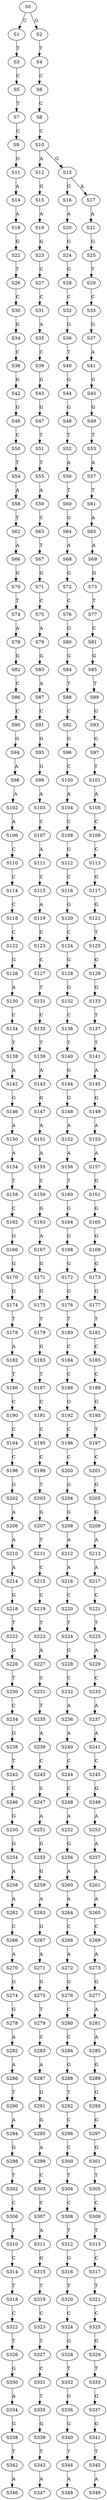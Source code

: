 strict digraph  {
	S0 -> S1 [ label = C ];
	S0 -> S2 [ label = G ];
	S1 -> S3 [ label = T ];
	S2 -> S4 [ label = T ];
	S3 -> S5 [ label = C ];
	S4 -> S6 [ label = C ];
	S5 -> S7 [ label = T ];
	S6 -> S8 [ label = C ];
	S7 -> S9 [ label = C ];
	S8 -> S10 [ label = C ];
	S9 -> S11 [ label = G ];
	S10 -> S12 [ label = A ];
	S10 -> S13 [ label = G ];
	S11 -> S14 [ label = A ];
	S12 -> S15 [ label = G ];
	S13 -> S16 [ label = G ];
	S13 -> S17 [ label = A ];
	S14 -> S18 [ label = A ];
	S15 -> S19 [ label = A ];
	S16 -> S20 [ label = A ];
	S17 -> S21 [ label = A ];
	S18 -> S22 [ label = G ];
	S19 -> S23 [ label = G ];
	S20 -> S24 [ label = G ];
	S21 -> S25 [ label = G ];
	S22 -> S26 [ label = T ];
	S23 -> S27 [ label = C ];
	S24 -> S28 [ label = G ];
	S25 -> S29 [ label = T ];
	S26 -> S30 [ label = C ];
	S27 -> S31 [ label = C ];
	S28 -> S32 [ label = C ];
	S29 -> S33 [ label = C ];
	S30 -> S34 [ label = G ];
	S31 -> S35 [ label = A ];
	S32 -> S36 [ label = G ];
	S33 -> S37 [ label = G ];
	S34 -> S38 [ label = C ];
	S35 -> S39 [ label = C ];
	S36 -> S40 [ label = T ];
	S37 -> S41 [ label = A ];
	S38 -> S42 [ label = G ];
	S39 -> S43 [ label = G ];
	S40 -> S44 [ label = G ];
	S41 -> S45 [ label = G ];
	S42 -> S46 [ label = G ];
	S43 -> S47 [ label = G ];
	S44 -> S48 [ label = G ];
	S45 -> S49 [ label = G ];
	S46 -> S50 [ label = C ];
	S47 -> S51 [ label = T ];
	S48 -> S52 [ label = T ];
	S49 -> S53 [ label = T ];
	S50 -> S54 [ label = T ];
	S51 -> S55 [ label = T ];
	S52 -> S56 [ label = A ];
	S53 -> S57 [ label = A ];
	S54 -> S58 [ label = A ];
	S55 -> S59 [ label = A ];
	S56 -> S60 [ label = T ];
	S57 -> S61 [ label = T ];
	S58 -> S62 [ label = T ];
	S59 -> S63 [ label = C ];
	S60 -> S64 [ label = G ];
	S61 -> S65 [ label = A ];
	S62 -> S66 [ label = A ];
	S63 -> S67 [ label = T ];
	S64 -> S68 [ label = A ];
	S65 -> S69 [ label = A ];
	S66 -> S70 [ label = G ];
	S67 -> S71 [ label = G ];
	S68 -> S72 [ label = G ];
	S69 -> S73 [ label = G ];
	S70 -> S74 [ label = T ];
	S71 -> S75 [ label = C ];
	S72 -> S76 [ label = C ];
	S73 -> S77 [ label = T ];
	S74 -> S78 [ label = A ];
	S75 -> S79 [ label = A ];
	S76 -> S80 [ label = G ];
	S77 -> S81 [ label = C ];
	S78 -> S82 [ label = G ];
	S79 -> S83 [ label = G ];
	S80 -> S84 [ label = G ];
	S81 -> S85 [ label = G ];
	S82 -> S86 [ label = C ];
	S83 -> S87 [ label = A ];
	S84 -> S88 [ label = T ];
	S85 -> S89 [ label = T ];
	S86 -> S90 [ label = C ];
	S87 -> S91 [ label = C ];
	S88 -> S92 [ label = C ];
	S89 -> S93 [ label = G ];
	S90 -> S94 [ label = G ];
	S91 -> S95 [ label = G ];
	S92 -> S96 [ label = G ];
	S93 -> S97 [ label = G ];
	S94 -> S98 [ label = A ];
	S95 -> S99 [ label = G ];
	S96 -> S100 [ label = C ];
	S97 -> S101 [ label = T ];
	S98 -> S102 [ label = A ];
	S99 -> S103 [ label = A ];
	S100 -> S104 [ label = A ];
	S101 -> S105 [ label = A ];
	S102 -> S106 [ label = A ];
	S103 -> S107 [ label = C ];
	S104 -> S108 [ label = C ];
	S105 -> S109 [ label = C ];
	S106 -> S110 [ label = C ];
	S107 -> S111 [ label = A ];
	S108 -> S112 [ label = G ];
	S109 -> S113 [ label = C ];
	S110 -> S114 [ label = C ];
	S111 -> S115 [ label = C ];
	S112 -> S116 [ label = C ];
	S113 -> S117 [ label = G ];
	S114 -> S118 [ label = C ];
	S115 -> S119 [ label = A ];
	S116 -> S120 [ label = G ];
	S117 -> S121 [ label = G ];
	S118 -> S122 [ label = C ];
	S119 -> S123 [ label = C ];
	S120 -> S124 [ label = C ];
	S121 -> S125 [ label = T ];
	S122 -> S126 [ label = G ];
	S123 -> S127 [ label = C ];
	S124 -> S128 [ label = G ];
	S125 -> S129 [ label = G ];
	S126 -> S130 [ label = A ];
	S127 -> S131 [ label = T ];
	S128 -> S132 [ label = G ];
	S129 -> S133 [ label = G ];
	S130 -> S134 [ label = C ];
	S131 -> S135 [ label = C ];
	S132 -> S136 [ label = C ];
	S133 -> S137 [ label = T ];
	S134 -> S138 [ label = T ];
	S135 -> S139 [ label = T ];
	S136 -> S140 [ label = T ];
	S137 -> S141 [ label = T ];
	S138 -> S142 [ label = A ];
	S139 -> S143 [ label = A ];
	S140 -> S144 [ label = G ];
	S141 -> S145 [ label = A ];
	S142 -> S146 [ label = G ];
	S143 -> S147 [ label = G ];
	S144 -> S148 [ label = G ];
	S145 -> S149 [ label = G ];
	S146 -> S150 [ label = A ];
	S147 -> S151 [ label = A ];
	S148 -> S152 [ label = A ];
	S149 -> S153 [ label = A ];
	S150 -> S154 [ label = A ];
	S151 -> S155 [ label = A ];
	S152 -> S156 [ label = A ];
	S153 -> S157 [ label = A ];
	S154 -> S158 [ label = T ];
	S155 -> S159 [ label = C ];
	S156 -> S160 [ label = T ];
	S157 -> S161 [ label = G ];
	S158 -> S162 [ label = C ];
	S159 -> S163 [ label = G ];
	S160 -> S164 [ label = G ];
	S161 -> S165 [ label = G ];
	S162 -> S166 [ label = G ];
	S163 -> S167 [ label = A ];
	S164 -> S168 [ label = G ];
	S165 -> S169 [ label = G ];
	S166 -> S170 [ label = G ];
	S167 -> S171 [ label = G ];
	S168 -> S172 [ label = G ];
	S169 -> S173 [ label = G ];
	S170 -> S174 [ label = G ];
	S171 -> S175 [ label = G ];
	S172 -> S176 [ label = G ];
	S173 -> S177 [ label = G ];
	S174 -> S178 [ label = T ];
	S175 -> S179 [ label = T ];
	S176 -> S180 [ label = T ];
	S177 -> S181 [ label = T ];
	S178 -> S182 [ label = A ];
	S179 -> S183 [ label = G ];
	S180 -> S184 [ label = C ];
	S181 -> S185 [ label = C ];
	S182 -> S186 [ label = T ];
	S183 -> S187 [ label = T ];
	S184 -> S188 [ label = C ];
	S185 -> S189 [ label = C ];
	S186 -> S190 [ label = C ];
	S187 -> S191 [ label = C ];
	S188 -> S192 [ label = G ];
	S189 -> S193 [ label = G ];
	S190 -> S194 [ label = C ];
	S191 -> S195 [ label = C ];
	S192 -> S196 [ label = C ];
	S193 -> S197 [ label = T ];
	S194 -> S198 [ label = C ];
	S195 -> S199 [ label = C ];
	S196 -> S200 [ label = C ];
	S197 -> S201 [ label = C ];
	S198 -> S202 [ label = G ];
	S199 -> S203 [ label = T ];
	S200 -> S204 [ label = G ];
	S201 -> S205 [ label = G ];
	S202 -> S206 [ label = A ];
	S203 -> S207 [ label = G ];
	S204 -> S208 [ label = G ];
	S205 -> S209 [ label = G ];
	S206 -> S210 [ label = A ];
	S207 -> S211 [ label = T ];
	S208 -> S212 [ label = A ];
	S209 -> S213 [ label = A ];
	S210 -> S214 [ label = A ];
	S211 -> S215 [ label = C ];
	S212 -> S216 [ label = A ];
	S213 -> S217 [ label = A ];
	S214 -> S218 [ label = G ];
	S215 -> S219 [ label = C ];
	S216 -> S220 [ label = C ];
	S217 -> S221 [ label = C ];
	S218 -> S222 [ label = T ];
	S219 -> S223 [ label = T ];
	S220 -> S224 [ label = T ];
	S221 -> S225 [ label = T ];
	S222 -> S226 [ label = G ];
	S223 -> S227 [ label = A ];
	S224 -> S228 [ label = G ];
	S225 -> S229 [ label = A ];
	S226 -> S230 [ label = T ];
	S227 -> S231 [ label = C ];
	S228 -> S232 [ label = C ];
	S229 -> S233 [ label = C ];
	S230 -> S234 [ label = C ];
	S231 -> S235 [ label = T ];
	S232 -> S236 [ label = A ];
	S233 -> S237 [ label = A ];
	S234 -> S238 [ label = G ];
	S235 -> S239 [ label = A ];
	S236 -> S240 [ label = A ];
	S237 -> S241 [ label = A ];
	S238 -> S242 [ label = T ];
	S239 -> S243 [ label = C ];
	S240 -> S244 [ label = C ];
	S241 -> S245 [ label = C ];
	S242 -> S246 [ label = C ];
	S243 -> S247 [ label = C ];
	S244 -> S248 [ label = C ];
	S245 -> S249 [ label = G ];
	S246 -> S250 [ label = G ];
	S247 -> S251 [ label = A ];
	S248 -> S252 [ label = A ];
	S249 -> S253 [ label = A ];
	S250 -> S254 [ label = G ];
	S251 -> S255 [ label = G ];
	S252 -> S256 [ label = G ];
	S253 -> S257 [ label = A ];
	S254 -> S258 [ label = A ];
	S255 -> S259 [ label = G ];
	S256 -> S260 [ label = A ];
	S257 -> S261 [ label = A ];
	S258 -> S262 [ label = A ];
	S259 -> S263 [ label = A ];
	S260 -> S264 [ label = A ];
	S261 -> S265 [ label = A ];
	S262 -> S266 [ label = C ];
	S263 -> S267 [ label = G ];
	S264 -> S268 [ label = C ];
	S265 -> S269 [ label = C ];
	S266 -> S270 [ label = A ];
	S267 -> S271 [ label = A ];
	S268 -> S272 [ label = A ];
	S269 -> S273 [ label = A ];
	S270 -> S274 [ label = G ];
	S271 -> S275 [ label = G ];
	S272 -> S276 [ label = G ];
	S273 -> S277 [ label = G ];
	S274 -> S278 [ label = G ];
	S275 -> S279 [ label = T ];
	S276 -> S280 [ label = C ];
	S277 -> S281 [ label = A ];
	S278 -> S282 [ label = A ];
	S279 -> S283 [ label = C ];
	S280 -> S284 [ label = C ];
	S281 -> S285 [ label = A ];
	S282 -> S286 [ label = A ];
	S283 -> S287 [ label = A ];
	S284 -> S288 [ label = G ];
	S285 -> S289 [ label = G ];
	S286 -> S290 [ label = T ];
	S287 -> S291 [ label = G ];
	S288 -> S292 [ label = T ];
	S289 -> S293 [ label = G ];
	S290 -> S294 [ label = A ];
	S291 -> S295 [ label = G ];
	S292 -> S296 [ label = C ];
	S293 -> S297 [ label = G ];
	S294 -> S298 [ label = G ];
	S295 -> S299 [ label = A ];
	S296 -> S300 [ label = C ];
	S297 -> S301 [ label = G ];
	S298 -> S302 [ label = T ];
	S299 -> S303 [ label = C ];
	S300 -> S304 [ label = T ];
	S301 -> S305 [ label = T ];
	S302 -> S306 [ label = C ];
	S303 -> S307 [ label = C ];
	S304 -> S308 [ label = C ];
	S305 -> S309 [ label = C ];
	S306 -> S310 [ label = T ];
	S307 -> S311 [ label = A ];
	S308 -> S312 [ label = T ];
	S309 -> S313 [ label = T ];
	S310 -> S314 [ label = C ];
	S311 -> S315 [ label = G ];
	S312 -> S316 [ label = G ];
	S313 -> S317 [ label = C ];
	S314 -> S318 [ label = T ];
	S315 -> S319 [ label = T ];
	S316 -> S320 [ label = T ];
	S317 -> S321 [ label = T ];
	S318 -> S322 [ label = C ];
	S319 -> S323 [ label = C ];
	S320 -> S324 [ label = C ];
	S321 -> S325 [ label = C ];
	S322 -> S326 [ label = T ];
	S323 -> S327 [ label = T ];
	S324 -> S328 [ label = G ];
	S325 -> S329 [ label = G ];
	S326 -> S330 [ label = G ];
	S327 -> S331 [ label = C ];
	S328 -> S332 [ label = T ];
	S329 -> S333 [ label = T ];
	S330 -> S334 [ label = A ];
	S331 -> S335 [ label = T ];
	S332 -> S336 [ label = G ];
	S333 -> S337 [ label = G ];
	S334 -> S338 [ label = G ];
	S335 -> S339 [ label = G ];
	S336 -> S340 [ label = G ];
	S337 -> S341 [ label = G ];
	S338 -> S342 [ label = T ];
	S339 -> S343 [ label = T ];
	S340 -> S344 [ label = T ];
	S341 -> S345 [ label = T ];
	S342 -> S346 [ label = A ];
	S343 -> S347 [ label = A ];
	S344 -> S348 [ label = A ];
	S345 -> S349 [ label = A ];
}

